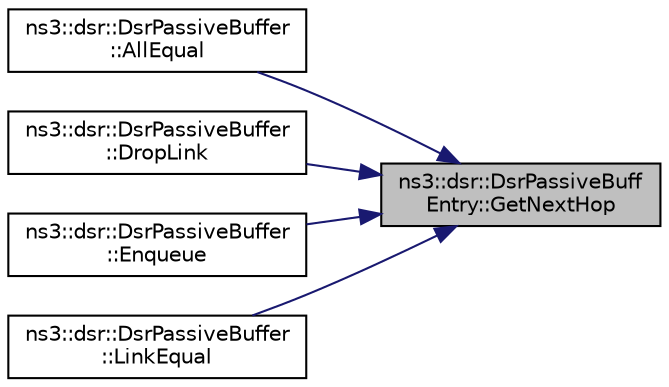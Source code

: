 digraph "ns3::dsr::DsrPassiveBuffEntry::GetNextHop"
{
 // LATEX_PDF_SIZE
  edge [fontname="Helvetica",fontsize="10",labelfontname="Helvetica",labelfontsize="10"];
  node [fontname="Helvetica",fontsize="10",shape=record];
  rankdir="RL";
  Node1 [label="ns3::dsr::DsrPassiveBuff\lEntry::GetNextHop",height=0.2,width=0.4,color="black", fillcolor="grey75", style="filled", fontcolor="black",tooltip="Get next hop address function."];
  Node1 -> Node2 [dir="back",color="midnightblue",fontsize="10",style="solid",fontname="Helvetica"];
  Node2 [label="ns3::dsr::DsrPassiveBuffer\l::AllEqual",height=0.2,width=0.4,color="black", fillcolor="white", style="filled",URL="$classns3_1_1dsr_1_1_dsr_passive_buffer.html#af87acdf99b1ff181b4ffc4376e32c1f6",tooltip="Check if all the entries in passive buffer entry is all equal or not."];
  Node1 -> Node3 [dir="back",color="midnightblue",fontsize="10",style="solid",fontname="Helvetica"];
  Node3 [label="ns3::dsr::DsrPassiveBuffer\l::DropLink",height=0.2,width=0.4,color="black", fillcolor="white", style="filled",URL="$classns3_1_1dsr_1_1_dsr_passive_buffer.html#a4f34fba66050251fd52fedae8cac3258",tooltip="Notify that packet is dropped from queue by timeout."];
  Node1 -> Node4 [dir="back",color="midnightblue",fontsize="10",style="solid",fontname="Helvetica"];
  Node4 [label="ns3::dsr::DsrPassiveBuffer\l::Enqueue",height=0.2,width=0.4,color="black", fillcolor="white", style="filled",URL="$classns3_1_1dsr_1_1_dsr_passive_buffer.html#a18813680df0977c44e6901f79849d45d",tooltip="Push entry in queue, if there is no entry with the same packet and destination address in queue."];
  Node1 -> Node5 [dir="back",color="midnightblue",fontsize="10",style="solid",fontname="Helvetica"];
  Node5 [label="ns3::dsr::DsrPassiveBuffer\l::LinkEqual",height=0.2,width=0.4,color="black", fillcolor="white", style="filled",URL="$classns3_1_1dsr_1_1_dsr_passive_buffer.html#aad57811e61deeafbf73ea73175d59e76",tooltip="Check if the send buffer entry is the same or not."];
}
